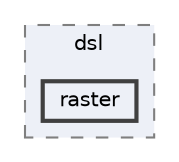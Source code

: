 digraph "runtime/dsl/raster"
{
 // LATEX_PDF_SIZE
  bgcolor="transparent";
  edge [fontname=Helvetica,fontsize=10,labelfontname=Helvetica,labelfontsize=10];
  node [fontname=Helvetica,fontsize=10,shape=box,height=0.2,width=0.4];
  compound=true
  subgraph clusterdir_f37b4cd07efd48f6bba622da9e6812d8 {
    graph [ bgcolor="#edf0f7", pencolor="grey50", label="dsl", fontname=Helvetica,fontsize=10 style="filled,dashed", URL="dir_f37b4cd07efd48f6bba622da9e6812d8.html",tooltip=""]
  dir_f1ab07d31a4c8a286f78f1fcb3ef39a2 [label="raster", fillcolor="#edf0f7", color="grey25", style="filled,bold", URL="dir_f1ab07d31a4c8a286f78f1fcb3ef39a2.html",tooltip=""];
  }
}
